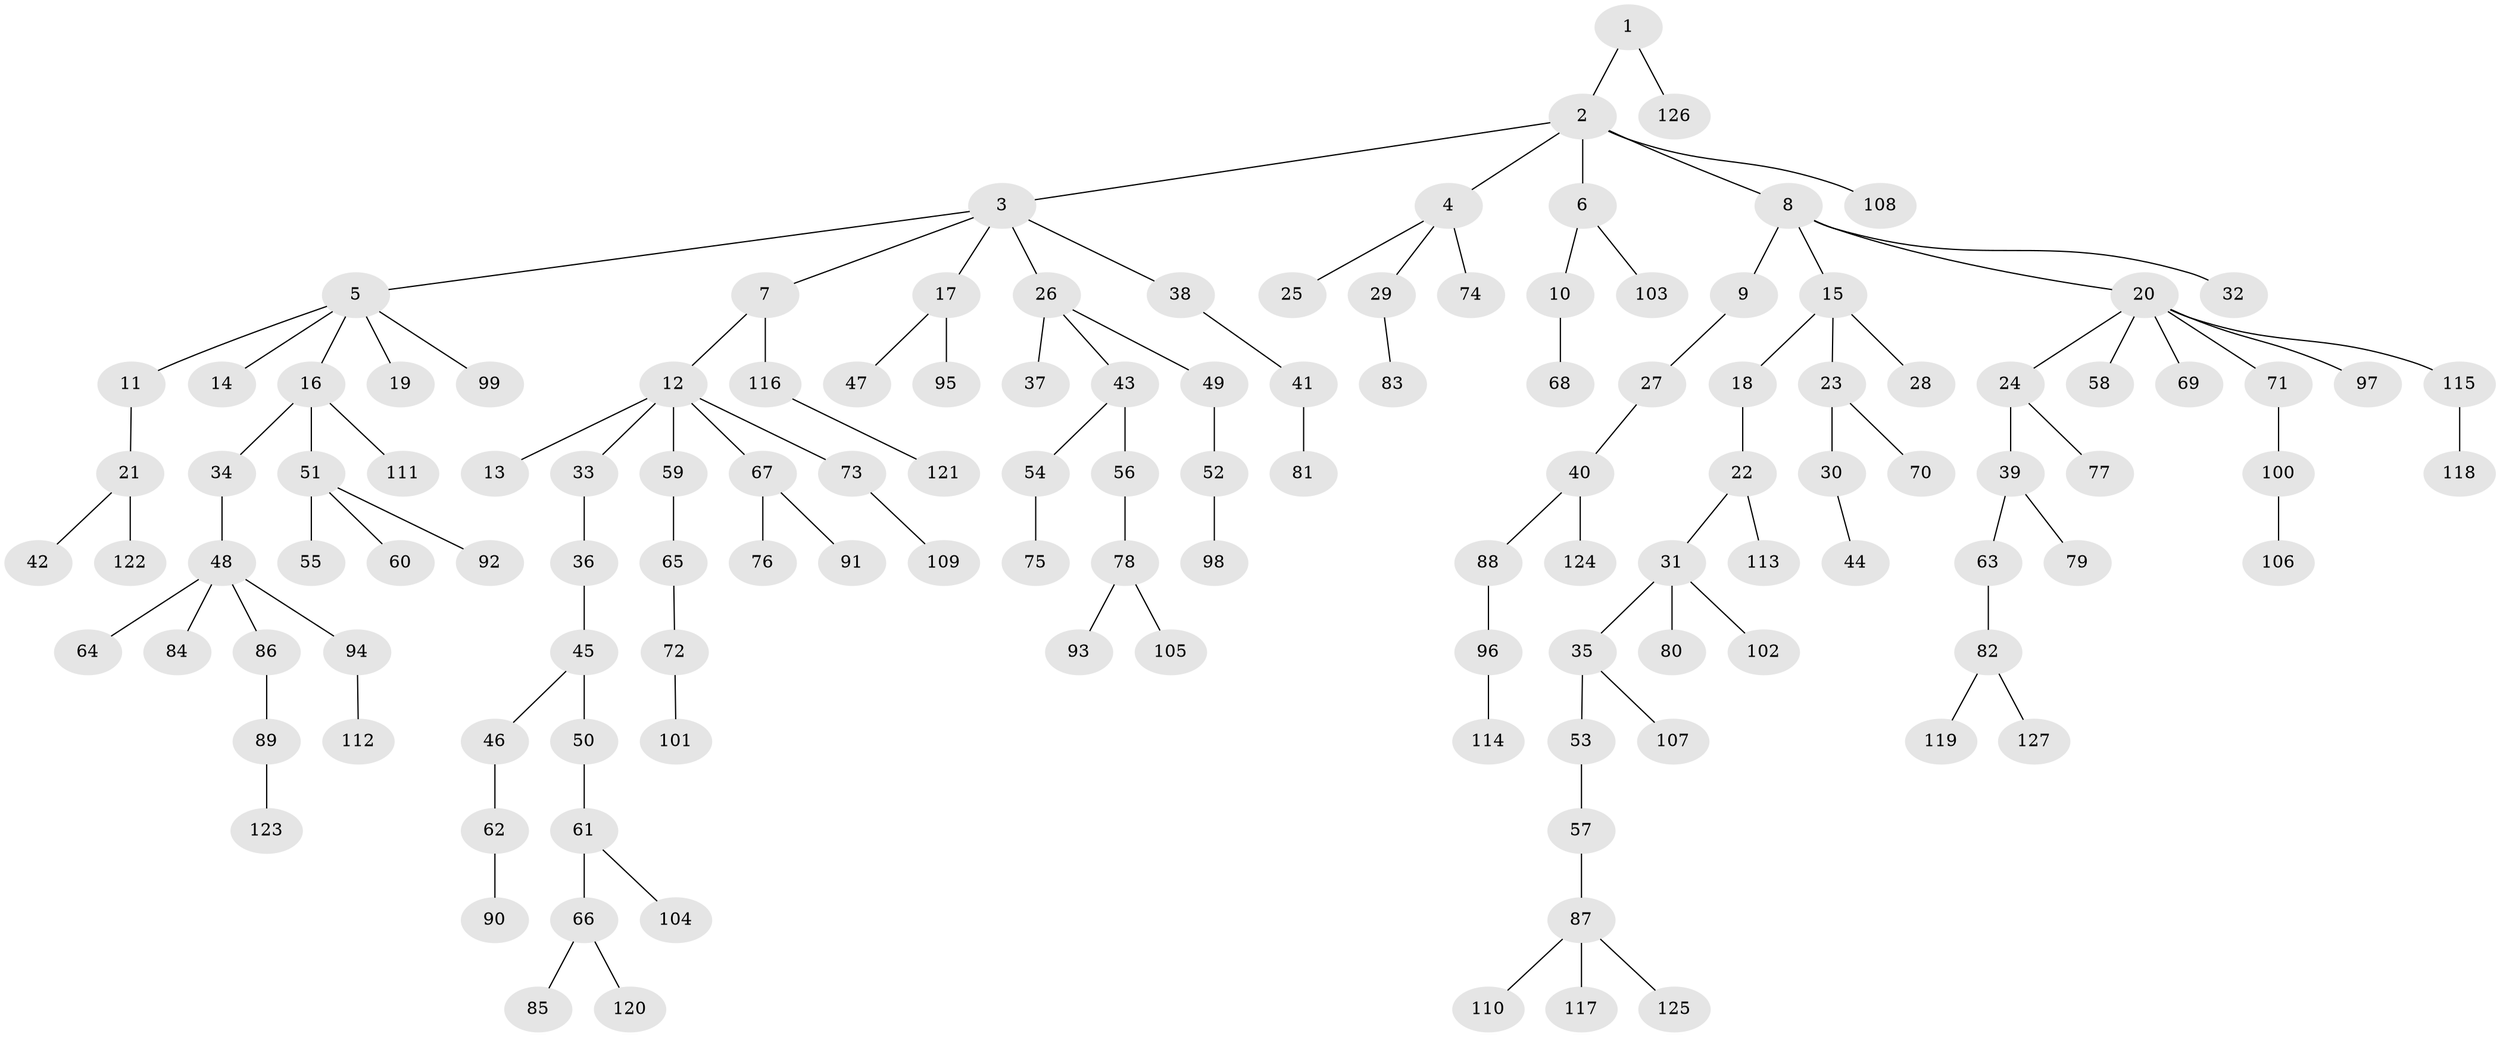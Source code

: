 // coarse degree distribution, {6: 0.023529411764705882, 10: 0.011764705882352941, 3: 0.16470588235294117, 4: 0.023529411764705882, 2: 0.25882352941176473, 5: 0.023529411764705882, 1: 0.49411764705882355}
// Generated by graph-tools (version 1.1) at 2025/52/02/27/25 19:52:09]
// undirected, 127 vertices, 126 edges
graph export_dot {
graph [start="1"]
  node [color=gray90,style=filled];
  1;
  2;
  3;
  4;
  5;
  6;
  7;
  8;
  9;
  10;
  11;
  12;
  13;
  14;
  15;
  16;
  17;
  18;
  19;
  20;
  21;
  22;
  23;
  24;
  25;
  26;
  27;
  28;
  29;
  30;
  31;
  32;
  33;
  34;
  35;
  36;
  37;
  38;
  39;
  40;
  41;
  42;
  43;
  44;
  45;
  46;
  47;
  48;
  49;
  50;
  51;
  52;
  53;
  54;
  55;
  56;
  57;
  58;
  59;
  60;
  61;
  62;
  63;
  64;
  65;
  66;
  67;
  68;
  69;
  70;
  71;
  72;
  73;
  74;
  75;
  76;
  77;
  78;
  79;
  80;
  81;
  82;
  83;
  84;
  85;
  86;
  87;
  88;
  89;
  90;
  91;
  92;
  93;
  94;
  95;
  96;
  97;
  98;
  99;
  100;
  101;
  102;
  103;
  104;
  105;
  106;
  107;
  108;
  109;
  110;
  111;
  112;
  113;
  114;
  115;
  116;
  117;
  118;
  119;
  120;
  121;
  122;
  123;
  124;
  125;
  126;
  127;
  1 -- 2;
  1 -- 126;
  2 -- 3;
  2 -- 4;
  2 -- 6;
  2 -- 8;
  2 -- 108;
  3 -- 5;
  3 -- 7;
  3 -- 17;
  3 -- 26;
  3 -- 38;
  4 -- 25;
  4 -- 29;
  4 -- 74;
  5 -- 11;
  5 -- 14;
  5 -- 16;
  5 -- 19;
  5 -- 99;
  6 -- 10;
  6 -- 103;
  7 -- 12;
  7 -- 116;
  8 -- 9;
  8 -- 15;
  8 -- 20;
  8 -- 32;
  9 -- 27;
  10 -- 68;
  11 -- 21;
  12 -- 13;
  12 -- 33;
  12 -- 59;
  12 -- 67;
  12 -- 73;
  15 -- 18;
  15 -- 23;
  15 -- 28;
  16 -- 34;
  16 -- 51;
  16 -- 111;
  17 -- 47;
  17 -- 95;
  18 -- 22;
  20 -- 24;
  20 -- 58;
  20 -- 69;
  20 -- 71;
  20 -- 97;
  20 -- 115;
  21 -- 42;
  21 -- 122;
  22 -- 31;
  22 -- 113;
  23 -- 30;
  23 -- 70;
  24 -- 39;
  24 -- 77;
  26 -- 37;
  26 -- 43;
  26 -- 49;
  27 -- 40;
  29 -- 83;
  30 -- 44;
  31 -- 35;
  31 -- 80;
  31 -- 102;
  33 -- 36;
  34 -- 48;
  35 -- 53;
  35 -- 107;
  36 -- 45;
  38 -- 41;
  39 -- 63;
  39 -- 79;
  40 -- 88;
  40 -- 124;
  41 -- 81;
  43 -- 54;
  43 -- 56;
  45 -- 46;
  45 -- 50;
  46 -- 62;
  48 -- 64;
  48 -- 84;
  48 -- 86;
  48 -- 94;
  49 -- 52;
  50 -- 61;
  51 -- 55;
  51 -- 60;
  51 -- 92;
  52 -- 98;
  53 -- 57;
  54 -- 75;
  56 -- 78;
  57 -- 87;
  59 -- 65;
  61 -- 66;
  61 -- 104;
  62 -- 90;
  63 -- 82;
  65 -- 72;
  66 -- 85;
  66 -- 120;
  67 -- 76;
  67 -- 91;
  71 -- 100;
  72 -- 101;
  73 -- 109;
  78 -- 93;
  78 -- 105;
  82 -- 119;
  82 -- 127;
  86 -- 89;
  87 -- 110;
  87 -- 117;
  87 -- 125;
  88 -- 96;
  89 -- 123;
  94 -- 112;
  96 -- 114;
  100 -- 106;
  115 -- 118;
  116 -- 121;
}
